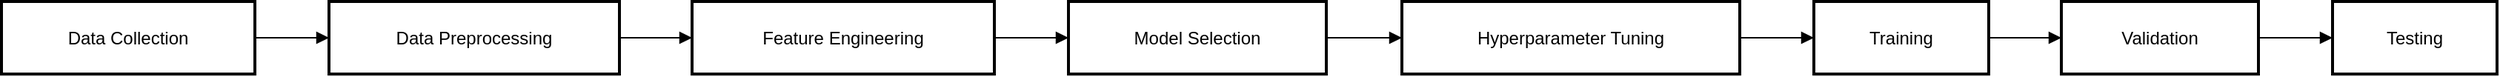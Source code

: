 <mxfile version="24.8.0">
  <diagram name="Page-1" id="PabsPRuklDAqk3QWzA4f">
    <mxGraphModel>
      <root>
        <mxCell id="0" />
        <mxCell id="1" parent="0" />
        <mxCell id="2" value="Data Collection" style="whiteSpace=wrap;strokeWidth=2;" vertex="1" parent="1">
          <mxGeometry x="8" y="8" width="171" height="49" as="geometry" />
        </mxCell>
        <mxCell id="3" value="Data Preprocessing" style="whiteSpace=wrap;strokeWidth=2;" vertex="1" parent="1">
          <mxGeometry x="229" y="8" width="196" height="49" as="geometry" />
        </mxCell>
        <mxCell id="4" value="Feature Engineering" style="whiteSpace=wrap;strokeWidth=2;" vertex="1" parent="1">
          <mxGeometry x="474" y="8" width="204" height="49" as="geometry" />
        </mxCell>
        <mxCell id="5" value="Model Selection" style="whiteSpace=wrap;strokeWidth=2;" vertex="1" parent="1">
          <mxGeometry x="728" y="8" width="174" height="49" as="geometry" />
        </mxCell>
        <mxCell id="6" value="Hyperparameter Tuning" style="whiteSpace=wrap;strokeWidth=2;" vertex="1" parent="1">
          <mxGeometry x="953" y="8" width="228" height="49" as="geometry" />
        </mxCell>
        <mxCell id="7" value="Training" style="whiteSpace=wrap;strokeWidth=2;" vertex="1" parent="1">
          <mxGeometry x="1231" y="8" width="118" height="49" as="geometry" />
        </mxCell>
        <mxCell id="8" value="Validation" style="whiteSpace=wrap;strokeWidth=2;" vertex="1" parent="1">
          <mxGeometry x="1398" y="8" width="133" height="49" as="geometry" />
        </mxCell>
        <mxCell id="9" value="Testing" style="whiteSpace=wrap;strokeWidth=2;" vertex="1" parent="1">
          <mxGeometry x="1581" y="8" width="111" height="49" as="geometry" />
        </mxCell>
        <mxCell id="10" value="" style="curved=1;startArrow=none;endArrow=block;exitX=1;exitY=0.5;entryX=0;entryY=0.5;" edge="1" parent="1" source="2" target="3">
          <mxGeometry relative="1" as="geometry">
            <Array as="points" />
          </mxGeometry>
        </mxCell>
        <mxCell id="11" value="" style="curved=1;startArrow=none;endArrow=block;exitX=1;exitY=0.5;entryX=0;entryY=0.5;" edge="1" parent="1" source="3" target="4">
          <mxGeometry relative="1" as="geometry">
            <Array as="points" />
          </mxGeometry>
        </mxCell>
        <mxCell id="12" value="" style="curved=1;startArrow=none;endArrow=block;exitX=1;exitY=0.5;entryX=0;entryY=0.5;" edge="1" parent="1" source="4" target="5">
          <mxGeometry relative="1" as="geometry">
            <Array as="points" />
          </mxGeometry>
        </mxCell>
        <mxCell id="13" value="" style="curved=1;startArrow=none;endArrow=block;exitX=1;exitY=0.5;entryX=0;entryY=0.5;" edge="1" parent="1" source="5" target="6">
          <mxGeometry relative="1" as="geometry">
            <Array as="points" />
          </mxGeometry>
        </mxCell>
        <mxCell id="14" value="" style="curved=1;startArrow=none;endArrow=block;exitX=1;exitY=0.5;entryX=0;entryY=0.5;" edge="1" parent="1" source="6" target="7">
          <mxGeometry relative="1" as="geometry">
            <Array as="points" />
          </mxGeometry>
        </mxCell>
        <mxCell id="15" value="" style="curved=1;startArrow=none;endArrow=block;exitX=0.99;exitY=0.5;entryX=0;entryY=0.5;" edge="1" parent="1" source="7" target="8">
          <mxGeometry relative="1" as="geometry">
            <Array as="points" />
          </mxGeometry>
        </mxCell>
        <mxCell id="16" value="" style="curved=1;startArrow=none;endArrow=block;exitX=1;exitY=0.5;entryX=0;entryY=0.5;" edge="1" parent="1" source="8" target="9">
          <mxGeometry relative="1" as="geometry">
            <Array as="points" />
          </mxGeometry>
        </mxCell>
      </root>
    </mxGraphModel>
  </diagram>
</mxfile>
